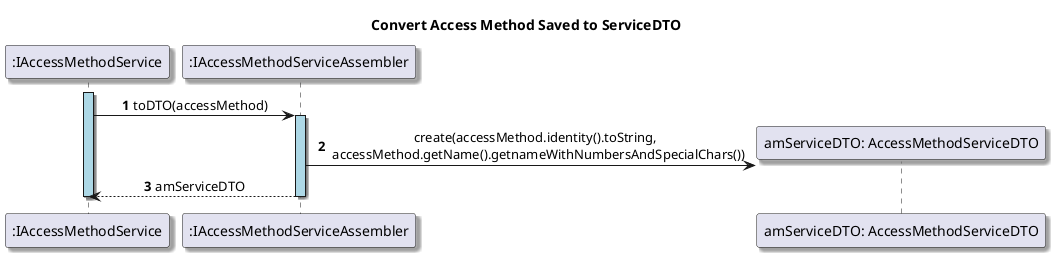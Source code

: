 @startuml

title Convert Access Method Saved to ServiceDTO

autonumber
skinparam {
  ActivityPadding 2
  ActivityMargin 2
  BoxPadding 2
}
skinparam defaultTextAlignment center
skinparam shadowing true

participant ":IAccessMethodService" as Service
participant ":IAccessMethodServiceAssembler" as amServiceAssembler
activate Service #lightBlue

Service -> amServiceAssembler: toDTO(accessMethod)
activate amServiceAssembler #lightBlue

create "amServiceDTO: AccessMethodServiceDTO"
amServiceAssembler -> "amServiceDTO: AccessMethodServiceDTO": create(accessMethod.identity().toString, \n accessMethod.getName().getnameWithNumbersAndSpecialChars())

amServiceAssembler --> Service: amServiceDTO
deactivate amServiceAssembler
deactivate Service

@enduml
